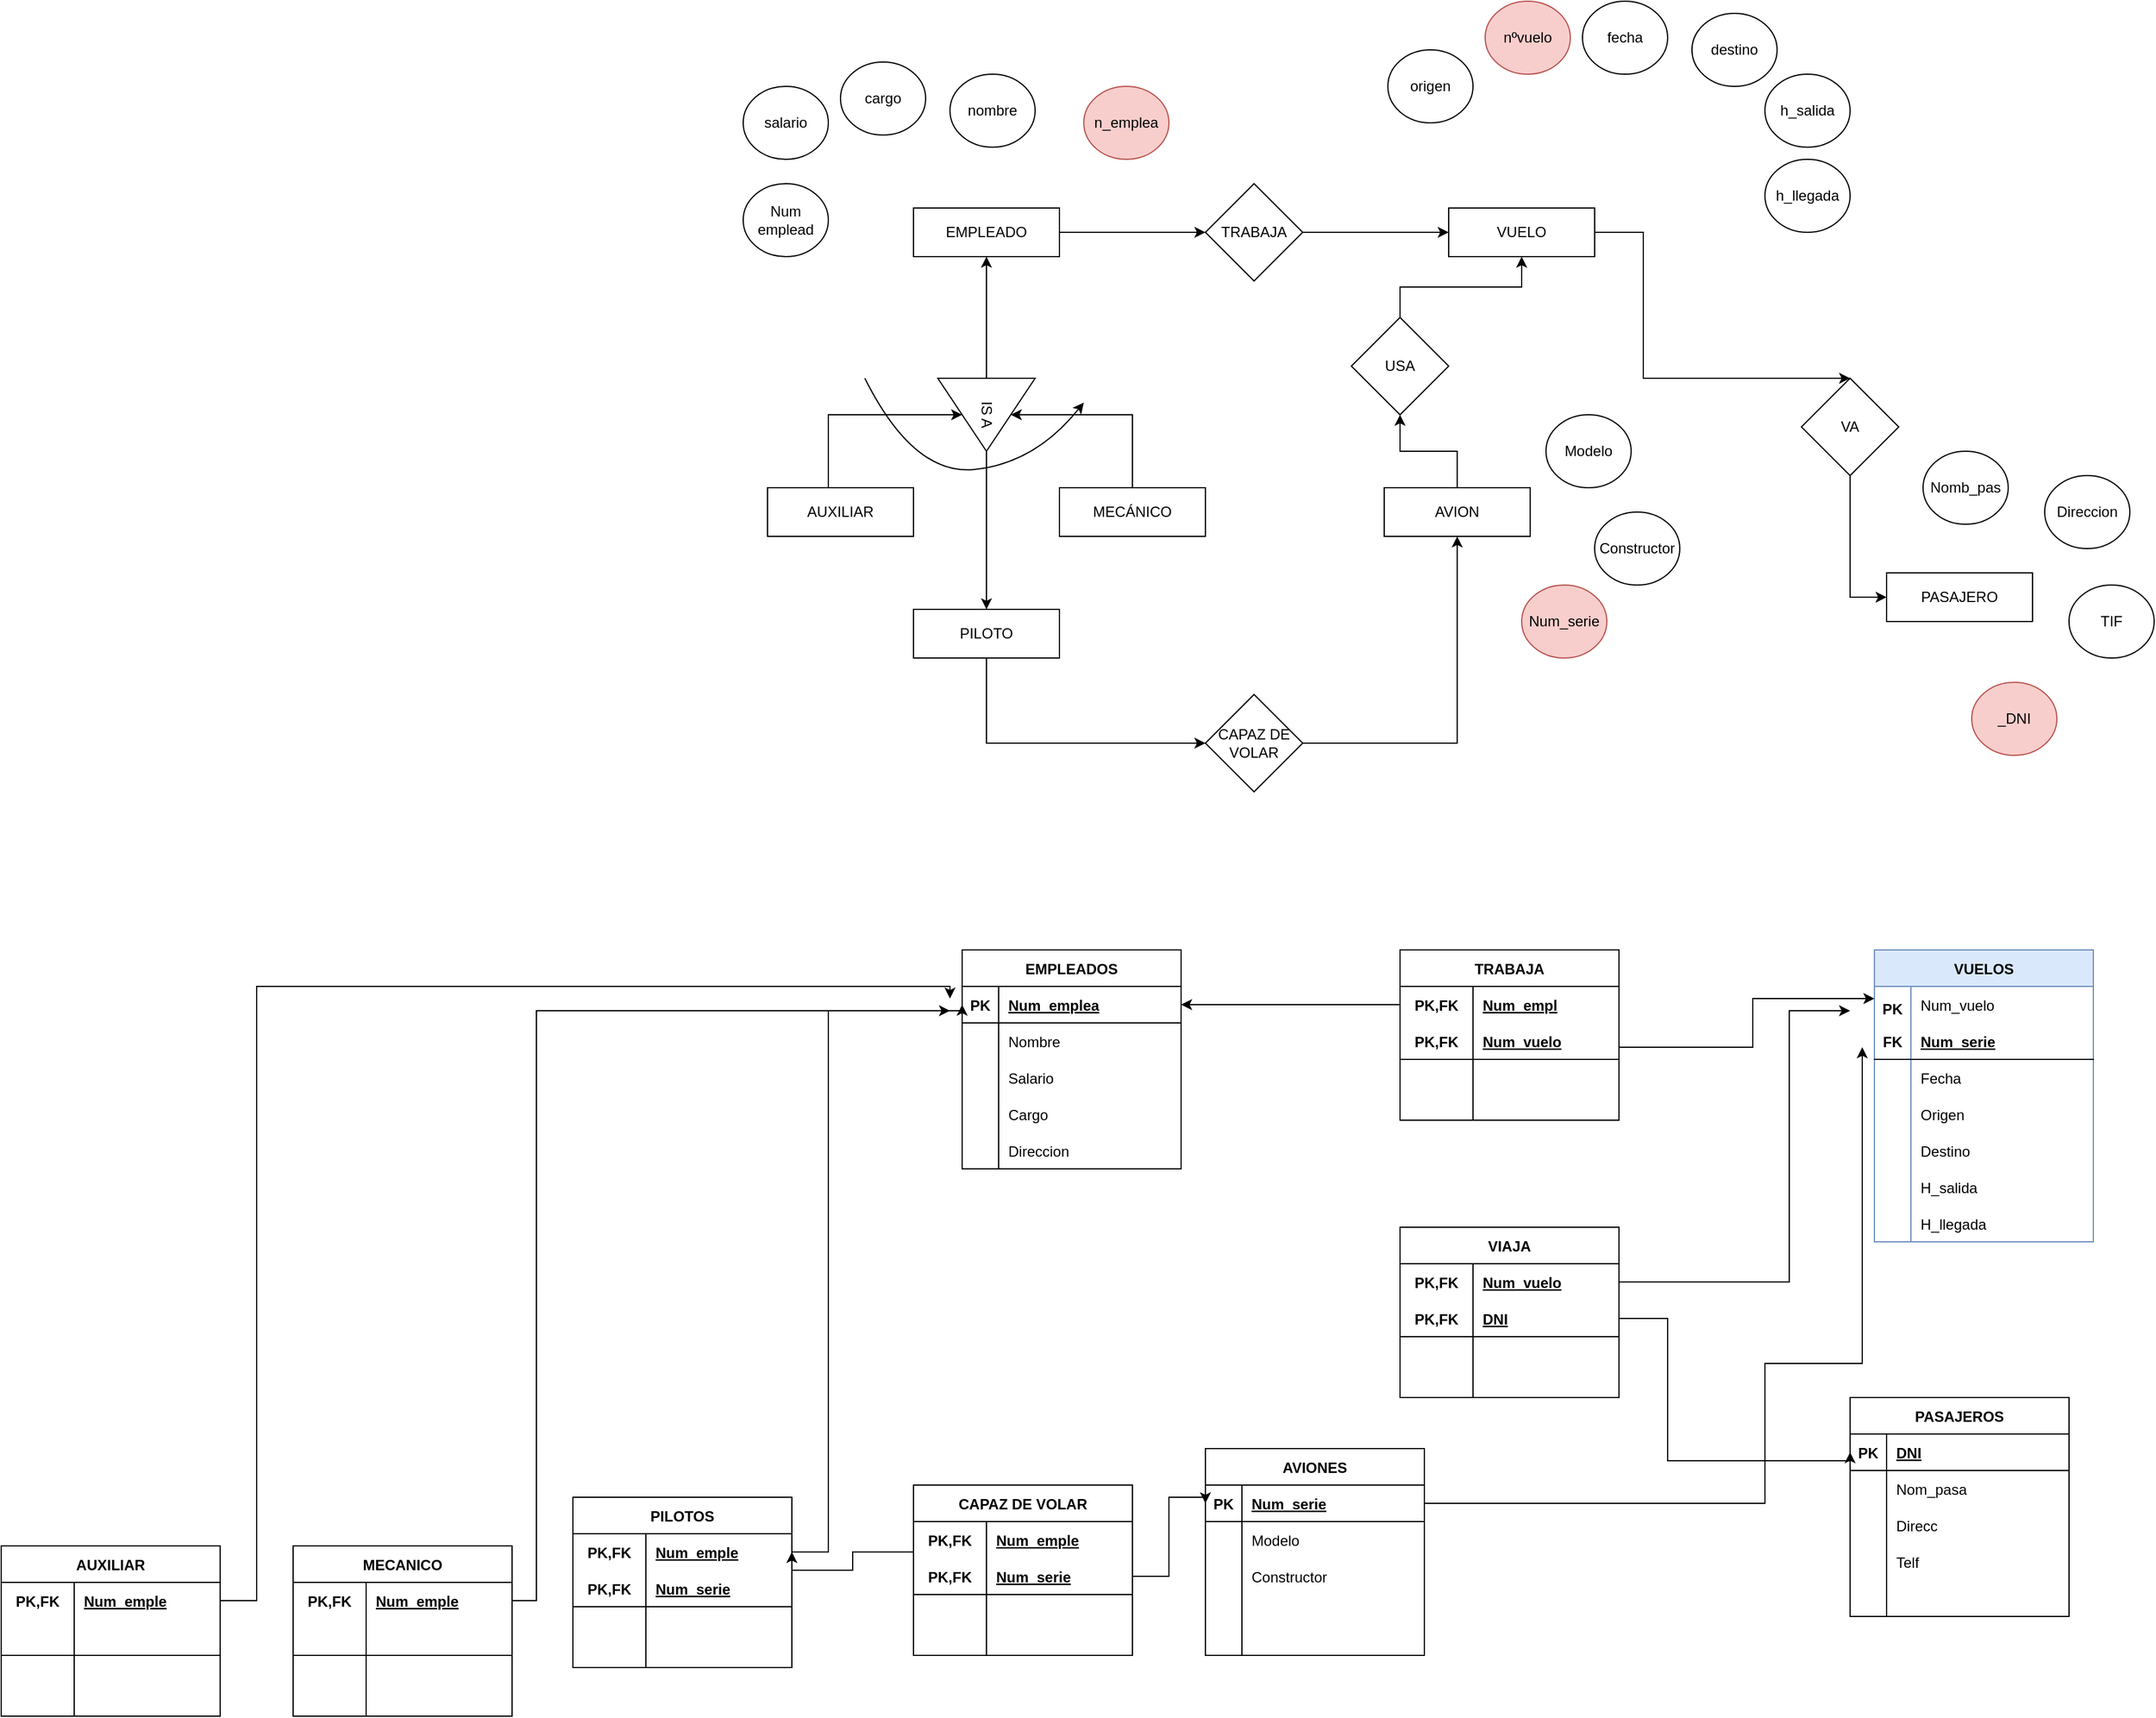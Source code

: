 <mxfile version="20.5.3" type="device"><diagram id="Qgq81JAbgBg23Sy7-PCA" name="Página-1"><mxGraphModel dx="3029" dy="786" grid="1" gridSize="10" guides="1" tooltips="1" connect="1" arrows="1" fold="1" page="1" pageScale="1" pageWidth="1654" pageHeight="2336" math="0" shadow="0"><root><mxCell id="0"/><mxCell id="1" parent="0"/><mxCell id="wl2TZD9WyvtJFb0G3B7s-56" style="edgeStyle=orthogonalEdgeStyle;rounded=0;orthogonalLoop=1;jettySize=auto;html=1;entryX=0;entryY=0.5;entryDx=0;entryDy=0;" edge="1" parent="1" source="wl2TZD9WyvtJFb0G3B7s-40" target="wl2TZD9WyvtJFb0G3B7s-45"><mxGeometry relative="1" as="geometry"/></mxCell><mxCell id="wl2TZD9WyvtJFb0G3B7s-40" value="EMPLEADO" style="rounded=0;whiteSpace=wrap;html=1;" vertex="1" parent="1"><mxGeometry x="320" y="190" width="120" height="40" as="geometry"/></mxCell><mxCell id="wl2TZD9WyvtJFb0G3B7s-41" value="n_emplea" style="ellipse;whiteSpace=wrap;html=1;fillColor=#f8cecc;strokeColor=#b85450;" vertex="1" parent="1"><mxGeometry x="460" y="90" width="70" height="60" as="geometry"/></mxCell><mxCell id="wl2TZD9WyvtJFb0G3B7s-42" value="nombre" style="ellipse;whiteSpace=wrap;html=1;" vertex="1" parent="1"><mxGeometry x="350" y="80" width="70" height="60" as="geometry"/></mxCell><mxCell id="wl2TZD9WyvtJFb0G3B7s-43" value="cargo" style="ellipse;whiteSpace=wrap;html=1;" vertex="1" parent="1"><mxGeometry x="260" y="70" width="70" height="60" as="geometry"/></mxCell><mxCell id="wl2TZD9WyvtJFb0G3B7s-44" value="salario" style="ellipse;whiteSpace=wrap;html=1;" vertex="1" parent="1"><mxGeometry x="180" y="90" width="70" height="60" as="geometry"/></mxCell><mxCell id="wl2TZD9WyvtJFb0G3B7s-57" style="edgeStyle=orthogonalEdgeStyle;rounded=0;orthogonalLoop=1;jettySize=auto;html=1;entryX=0;entryY=0.5;entryDx=0;entryDy=0;" edge="1" parent="1" source="wl2TZD9WyvtJFb0G3B7s-45" target="wl2TZD9WyvtJFb0G3B7s-46"><mxGeometry relative="1" as="geometry"/></mxCell><mxCell id="wl2TZD9WyvtJFb0G3B7s-45" value="TRABAJA" style="rhombus;whiteSpace=wrap;html=1;" vertex="1" parent="1"><mxGeometry x="560" y="170" width="80" height="80" as="geometry"/></mxCell><mxCell id="wl2TZD9WyvtJFb0G3B7s-75" style="edgeStyle=orthogonalEdgeStyle;rounded=0;orthogonalLoop=1;jettySize=auto;html=1;entryX=0.5;entryY=0;entryDx=0;entryDy=0;" edge="1" parent="1" source="wl2TZD9WyvtJFb0G3B7s-46" target="wl2TZD9WyvtJFb0G3B7s-74"><mxGeometry relative="1" as="geometry"><Array as="points"><mxPoint x="920" y="210"/></Array></mxGeometry></mxCell><mxCell id="wl2TZD9WyvtJFb0G3B7s-46" value="VUELO" style="rounded=0;whiteSpace=wrap;html=1;" vertex="1" parent="1"><mxGeometry x="760" y="190" width="120" height="40" as="geometry"/></mxCell><mxCell id="wl2TZD9WyvtJFb0G3B7s-47" value="nºvuelo" style="ellipse;whiteSpace=wrap;html=1;fillColor=#f8cecc;strokeColor=#b85450;" vertex="1" parent="1"><mxGeometry x="790" y="20" width="70" height="60" as="geometry"/></mxCell><mxCell id="wl2TZD9WyvtJFb0G3B7s-48" value="fecha" style="ellipse;whiteSpace=wrap;html=1;" vertex="1" parent="1"><mxGeometry x="870" y="20" width="70" height="60" as="geometry"/></mxCell><mxCell id="wl2TZD9WyvtJFb0G3B7s-49" value="origen" style="ellipse;whiteSpace=wrap;html=1;" vertex="1" parent="1"><mxGeometry x="710" y="60" width="70" height="60" as="geometry"/></mxCell><mxCell id="wl2TZD9WyvtJFb0G3B7s-50" value="destino" style="ellipse;whiteSpace=wrap;html=1;" vertex="1" parent="1"><mxGeometry x="960" y="30" width="70" height="60" as="geometry"/></mxCell><mxCell id="wl2TZD9WyvtJFb0G3B7s-51" value="Num emplead" style="ellipse;whiteSpace=wrap;html=1;" vertex="1" parent="1"><mxGeometry x="180" y="170" width="70" height="60" as="geometry"/></mxCell><mxCell id="wl2TZD9WyvtJFb0G3B7s-52" value="h_salida" style="ellipse;whiteSpace=wrap;html=1;" vertex="1" parent="1"><mxGeometry x="1020" y="80" width="70" height="60" as="geometry"/></mxCell><mxCell id="wl2TZD9WyvtJFb0G3B7s-53" value="h_llegada" style="ellipse;whiteSpace=wrap;html=1;" vertex="1" parent="1"><mxGeometry x="1020" y="150" width="70" height="60" as="geometry"/></mxCell><mxCell id="wl2TZD9WyvtJFb0G3B7s-55" style="edgeStyle=orthogonalEdgeStyle;rounded=0;orthogonalLoop=1;jettySize=auto;html=1;entryX=0.5;entryY=1;entryDx=0;entryDy=0;" edge="1" parent="1" source="wl2TZD9WyvtJFb0G3B7s-54" target="wl2TZD9WyvtJFb0G3B7s-40"><mxGeometry relative="1" as="geometry"/></mxCell><mxCell id="wl2TZD9WyvtJFb0G3B7s-63" style="edgeStyle=orthogonalEdgeStyle;rounded=0;orthogonalLoop=1;jettySize=auto;html=1;" edge="1" parent="1" source="wl2TZD9WyvtJFb0G3B7s-54" target="wl2TZD9WyvtJFb0G3B7s-60"><mxGeometry relative="1" as="geometry"/></mxCell><mxCell id="wl2TZD9WyvtJFb0G3B7s-54" value="IS A" style="triangle;whiteSpace=wrap;html=1;rotation=90;" vertex="1" parent="1"><mxGeometry x="350" y="320" width="60" height="80" as="geometry"/></mxCell><mxCell id="wl2TZD9WyvtJFb0G3B7s-64" style="edgeStyle=orthogonalEdgeStyle;rounded=0;orthogonalLoop=1;jettySize=auto;html=1;" edge="1" parent="1" source="wl2TZD9WyvtJFb0G3B7s-59" target="wl2TZD9WyvtJFb0G3B7s-54"><mxGeometry relative="1" as="geometry"><mxPoint x="290" y="320" as="targetPoint"/><Array as="points"><mxPoint x="250" y="360"/></Array></mxGeometry></mxCell><mxCell id="wl2TZD9WyvtJFb0G3B7s-59" value="AUXILIAR" style="rounded=0;whiteSpace=wrap;html=1;" vertex="1" parent="1"><mxGeometry x="200" y="420" width="120" height="40" as="geometry"/></mxCell><mxCell id="wl2TZD9WyvtJFb0G3B7s-68" style="edgeStyle=orthogonalEdgeStyle;rounded=0;orthogonalLoop=1;jettySize=auto;html=1;entryX=0;entryY=0.5;entryDx=0;entryDy=0;" edge="1" parent="1" source="wl2TZD9WyvtJFb0G3B7s-60" target="wl2TZD9WyvtJFb0G3B7s-66"><mxGeometry relative="1" as="geometry"><mxPoint x="550" y="630" as="targetPoint"/><Array as="points"><mxPoint x="380" y="630"/></Array></mxGeometry></mxCell><mxCell id="wl2TZD9WyvtJFb0G3B7s-60" value="PILOTO" style="rounded=0;whiteSpace=wrap;html=1;" vertex="1" parent="1"><mxGeometry x="320" y="520" width="120" height="40" as="geometry"/></mxCell><mxCell id="wl2TZD9WyvtJFb0G3B7s-65" style="edgeStyle=orthogonalEdgeStyle;rounded=0;orthogonalLoop=1;jettySize=auto;html=1;" edge="1" parent="1" source="wl2TZD9WyvtJFb0G3B7s-61" target="wl2TZD9WyvtJFb0G3B7s-54"><mxGeometry relative="1" as="geometry"><mxPoint x="470" y="300" as="targetPoint"/><Array as="points"><mxPoint x="500" y="360"/></Array></mxGeometry></mxCell><mxCell id="wl2TZD9WyvtJFb0G3B7s-61" value="MECÁNICO" style="rounded=0;whiteSpace=wrap;html=1;" vertex="1" parent="1"><mxGeometry x="440" y="420" width="120" height="40" as="geometry"/></mxCell><mxCell id="wl2TZD9WyvtJFb0G3B7s-69" style="edgeStyle=orthogonalEdgeStyle;rounded=0;orthogonalLoop=1;jettySize=auto;html=1;entryX=0.5;entryY=1;entryDx=0;entryDy=0;" edge="1" parent="1" source="wl2TZD9WyvtJFb0G3B7s-66" target="wl2TZD9WyvtJFb0G3B7s-67"><mxGeometry relative="1" as="geometry"/></mxCell><mxCell id="wl2TZD9WyvtJFb0G3B7s-66" value="CAPAZ DE VOLAR" style="rhombus;whiteSpace=wrap;html=1;" vertex="1" parent="1"><mxGeometry x="560" y="590" width="80" height="80" as="geometry"/></mxCell><mxCell id="wl2TZD9WyvtJFb0G3B7s-71" style="edgeStyle=orthogonalEdgeStyle;rounded=0;orthogonalLoop=1;jettySize=auto;html=1;entryX=0.5;entryY=1;entryDx=0;entryDy=0;" edge="1" parent="1" source="wl2TZD9WyvtJFb0G3B7s-67" target="wl2TZD9WyvtJFb0G3B7s-70"><mxGeometry relative="1" as="geometry"/></mxCell><mxCell id="wl2TZD9WyvtJFb0G3B7s-67" value="AVION" style="rounded=0;whiteSpace=wrap;html=1;" vertex="1" parent="1"><mxGeometry x="707" y="420" width="120" height="40" as="geometry"/></mxCell><mxCell id="wl2TZD9WyvtJFb0G3B7s-72" style="edgeStyle=orthogonalEdgeStyle;rounded=0;orthogonalLoop=1;jettySize=auto;html=1;entryX=0.5;entryY=1;entryDx=0;entryDy=0;" edge="1" parent="1" source="wl2TZD9WyvtJFb0G3B7s-70" target="wl2TZD9WyvtJFb0G3B7s-46"><mxGeometry relative="1" as="geometry"/></mxCell><mxCell id="wl2TZD9WyvtJFb0G3B7s-70" value="USA" style="rhombus;whiteSpace=wrap;html=1;" vertex="1" parent="1"><mxGeometry x="680" y="280" width="80" height="80" as="geometry"/></mxCell><mxCell id="wl2TZD9WyvtJFb0G3B7s-73" value="PASAJERO" style="rounded=0;whiteSpace=wrap;html=1;" vertex="1" parent="1"><mxGeometry x="1120" y="490" width="120" height="40" as="geometry"/></mxCell><mxCell id="wl2TZD9WyvtJFb0G3B7s-76" style="edgeStyle=orthogonalEdgeStyle;rounded=0;orthogonalLoop=1;jettySize=auto;html=1;entryX=0;entryY=0.5;entryDx=0;entryDy=0;" edge="1" parent="1" source="wl2TZD9WyvtJFb0G3B7s-74" target="wl2TZD9WyvtJFb0G3B7s-73"><mxGeometry relative="1" as="geometry"><mxPoint x="1100" y="520" as="targetPoint"/><Array as="points"><mxPoint x="1090" y="510"/></Array></mxGeometry></mxCell><mxCell id="wl2TZD9WyvtJFb0G3B7s-74" value="VA" style="rhombus;whiteSpace=wrap;html=1;" vertex="1" parent="1"><mxGeometry x="1050" y="330" width="80" height="80" as="geometry"/></mxCell><mxCell id="wl2TZD9WyvtJFb0G3B7s-77" value="Nomb_pas" style="ellipse;whiteSpace=wrap;html=1;" vertex="1" parent="1"><mxGeometry x="1150" y="390" width="70" height="60" as="geometry"/></mxCell><mxCell id="wl2TZD9WyvtJFb0G3B7s-78" value="Direccion" style="ellipse;whiteSpace=wrap;html=1;" vertex="1" parent="1"><mxGeometry x="1250" y="410" width="70" height="60" as="geometry"/></mxCell><mxCell id="wl2TZD9WyvtJFb0G3B7s-79" value="TIF" style="ellipse;whiteSpace=wrap;html=1;" vertex="1" parent="1"><mxGeometry x="1270" y="500" width="70" height="60" as="geometry"/></mxCell><mxCell id="wl2TZD9WyvtJFb0G3B7s-80" value="_DNI" style="ellipse;whiteSpace=wrap;html=1;fillColor=#f8cecc;strokeColor=#b85450;" vertex="1" parent="1"><mxGeometry x="1190" y="580" width="70" height="60" as="geometry"/></mxCell><mxCell id="wl2TZD9WyvtJFb0G3B7s-81" value="Modelo" style="ellipse;whiteSpace=wrap;html=1;" vertex="1" parent="1"><mxGeometry x="840" y="360" width="70" height="60" as="geometry"/></mxCell><mxCell id="wl2TZD9WyvtJFb0G3B7s-82" value="Constructor" style="ellipse;whiteSpace=wrap;html=1;" vertex="1" parent="1"><mxGeometry x="880" y="440" width="70" height="60" as="geometry"/></mxCell><mxCell id="wl2TZD9WyvtJFb0G3B7s-83" value="Num_serie" style="ellipse;whiteSpace=wrap;html=1;fillColor=#f8cecc;strokeColor=#b85450;" vertex="1" parent="1"><mxGeometry x="820" y="500" width="70" height="60" as="geometry"/></mxCell><mxCell id="wl2TZD9WyvtJFb0G3B7s-84" value="" style="curved=1;endArrow=classic;html=1;rounded=0;" edge="1" parent="1"><mxGeometry width="50" height="50" relative="1" as="geometry"><mxPoint x="280" y="330" as="sourcePoint"/><mxPoint x="460" y="350" as="targetPoint"/><Array as="points"><mxPoint x="320" y="410"/><mxPoint x="420" y="400"/><mxPoint x="460" y="350"/></Array></mxGeometry></mxCell><mxCell id="wl2TZD9WyvtJFb0G3B7s-98" value="EMPLEADOS" style="shape=table;startSize=30;container=1;collapsible=1;childLayout=tableLayout;fixedRows=1;rowLines=0;fontStyle=1;align=center;resizeLast=1;" vertex="1" parent="1"><mxGeometry x="360" y="800" width="180" height="180" as="geometry"/></mxCell><mxCell id="wl2TZD9WyvtJFb0G3B7s-99" value="" style="shape=tableRow;horizontal=0;startSize=0;swimlaneHead=0;swimlaneBody=0;fillColor=none;collapsible=0;dropTarget=0;points=[[0,0.5],[1,0.5]];portConstraint=eastwest;top=0;left=0;right=0;bottom=1;" vertex="1" parent="wl2TZD9WyvtJFb0G3B7s-98"><mxGeometry y="30" width="180" height="30" as="geometry"/></mxCell><mxCell id="wl2TZD9WyvtJFb0G3B7s-100" value="PK" style="shape=partialRectangle;connectable=0;fillColor=none;top=0;left=0;bottom=0;right=0;fontStyle=1;overflow=hidden;" vertex="1" parent="wl2TZD9WyvtJFb0G3B7s-99"><mxGeometry width="30" height="30" as="geometry"><mxRectangle width="30" height="30" as="alternateBounds"/></mxGeometry></mxCell><mxCell id="wl2TZD9WyvtJFb0G3B7s-101" value="Num_emplea" style="shape=partialRectangle;connectable=0;fillColor=none;top=0;left=0;bottom=0;right=0;align=left;spacingLeft=6;fontStyle=5;overflow=hidden;" vertex="1" parent="wl2TZD9WyvtJFb0G3B7s-99"><mxGeometry x="30" width="150" height="30" as="geometry"><mxRectangle width="150" height="30" as="alternateBounds"/></mxGeometry></mxCell><mxCell id="wl2TZD9WyvtJFb0G3B7s-102" value="" style="shape=tableRow;horizontal=0;startSize=0;swimlaneHead=0;swimlaneBody=0;fillColor=none;collapsible=0;dropTarget=0;points=[[0,0.5],[1,0.5]];portConstraint=eastwest;top=0;left=0;right=0;bottom=0;" vertex="1" parent="wl2TZD9WyvtJFb0G3B7s-98"><mxGeometry y="60" width="180" height="30" as="geometry"/></mxCell><mxCell id="wl2TZD9WyvtJFb0G3B7s-103" value="" style="shape=partialRectangle;connectable=0;fillColor=none;top=0;left=0;bottom=0;right=0;editable=1;overflow=hidden;" vertex="1" parent="wl2TZD9WyvtJFb0G3B7s-102"><mxGeometry width="30" height="30" as="geometry"><mxRectangle width="30" height="30" as="alternateBounds"/></mxGeometry></mxCell><mxCell id="wl2TZD9WyvtJFb0G3B7s-104" value="Nombre" style="shape=partialRectangle;connectable=0;fillColor=none;top=0;left=0;bottom=0;right=0;align=left;spacingLeft=6;overflow=hidden;" vertex="1" parent="wl2TZD9WyvtJFb0G3B7s-102"><mxGeometry x="30" width="150" height="30" as="geometry"><mxRectangle width="150" height="30" as="alternateBounds"/></mxGeometry></mxCell><mxCell id="wl2TZD9WyvtJFb0G3B7s-111" value="" style="shape=tableRow;horizontal=0;startSize=0;swimlaneHead=0;swimlaneBody=0;fillColor=none;collapsible=0;dropTarget=0;points=[[0,0.5],[1,0.5]];portConstraint=eastwest;top=0;left=0;right=0;bottom=0;" vertex="1" parent="wl2TZD9WyvtJFb0G3B7s-98"><mxGeometry y="90" width="180" height="30" as="geometry"/></mxCell><mxCell id="wl2TZD9WyvtJFb0G3B7s-112" value="" style="shape=partialRectangle;connectable=0;fillColor=none;top=0;left=0;bottom=0;right=0;editable=1;overflow=hidden;" vertex="1" parent="wl2TZD9WyvtJFb0G3B7s-111"><mxGeometry width="30" height="30" as="geometry"><mxRectangle width="30" height="30" as="alternateBounds"/></mxGeometry></mxCell><mxCell id="wl2TZD9WyvtJFb0G3B7s-113" value="Salario" style="shape=partialRectangle;connectable=0;fillColor=none;top=0;left=0;bottom=0;right=0;align=left;spacingLeft=6;overflow=hidden;" vertex="1" parent="wl2TZD9WyvtJFb0G3B7s-111"><mxGeometry x="30" width="150" height="30" as="geometry"><mxRectangle width="150" height="30" as="alternateBounds"/></mxGeometry></mxCell><mxCell id="wl2TZD9WyvtJFb0G3B7s-105" value="" style="shape=tableRow;horizontal=0;startSize=0;swimlaneHead=0;swimlaneBody=0;fillColor=none;collapsible=0;dropTarget=0;points=[[0,0.5],[1,0.5]];portConstraint=eastwest;top=0;left=0;right=0;bottom=0;" vertex="1" parent="wl2TZD9WyvtJFb0G3B7s-98"><mxGeometry y="120" width="180" height="30" as="geometry"/></mxCell><mxCell id="wl2TZD9WyvtJFb0G3B7s-106" value="" style="shape=partialRectangle;connectable=0;fillColor=none;top=0;left=0;bottom=0;right=0;editable=1;overflow=hidden;" vertex="1" parent="wl2TZD9WyvtJFb0G3B7s-105"><mxGeometry width="30" height="30" as="geometry"><mxRectangle width="30" height="30" as="alternateBounds"/></mxGeometry></mxCell><mxCell id="wl2TZD9WyvtJFb0G3B7s-107" value="Cargo" style="shape=partialRectangle;connectable=0;fillColor=none;top=0;left=0;bottom=0;right=0;align=left;spacingLeft=6;overflow=hidden;" vertex="1" parent="wl2TZD9WyvtJFb0G3B7s-105"><mxGeometry x="30" width="150" height="30" as="geometry"><mxRectangle width="150" height="30" as="alternateBounds"/></mxGeometry></mxCell><mxCell id="wl2TZD9WyvtJFb0G3B7s-108" value="" style="shape=tableRow;horizontal=0;startSize=0;swimlaneHead=0;swimlaneBody=0;fillColor=none;collapsible=0;dropTarget=0;points=[[0,0.5],[1,0.5]];portConstraint=eastwest;top=0;left=0;right=0;bottom=0;" vertex="1" parent="wl2TZD9WyvtJFb0G3B7s-98"><mxGeometry y="150" width="180" height="30" as="geometry"/></mxCell><mxCell id="wl2TZD9WyvtJFb0G3B7s-109" value="" style="shape=partialRectangle;connectable=0;fillColor=none;top=0;left=0;bottom=0;right=0;editable=1;overflow=hidden;" vertex="1" parent="wl2TZD9WyvtJFb0G3B7s-108"><mxGeometry width="30" height="30" as="geometry"><mxRectangle width="30" height="30" as="alternateBounds"/></mxGeometry></mxCell><mxCell id="wl2TZD9WyvtJFb0G3B7s-110" value="Direccion" style="shape=partialRectangle;connectable=0;fillColor=none;top=0;left=0;bottom=0;right=0;align=left;spacingLeft=6;overflow=hidden;" vertex="1" parent="wl2TZD9WyvtJFb0G3B7s-108"><mxGeometry x="30" width="150" height="30" as="geometry"><mxRectangle width="150" height="30" as="alternateBounds"/></mxGeometry></mxCell><mxCell id="wl2TZD9WyvtJFb0G3B7s-115" value="VUELOS" style="shape=table;startSize=30;container=1;collapsible=1;childLayout=tableLayout;fixedRows=1;rowLines=0;fontStyle=1;align=center;resizeLast=1;fillColor=#dae8fc;strokeColor=#6c8ebf;" vertex="1" parent="1"><mxGeometry x="1110" y="800" width="180" height="240" as="geometry"/></mxCell><mxCell id="wl2TZD9WyvtJFb0G3B7s-177" value="" style="shape=tableRow;horizontal=0;startSize=0;swimlaneHead=0;swimlaneBody=0;fillColor=none;collapsible=0;dropTarget=0;points=[[0,0.5],[1,0.5]];portConstraint=eastwest;top=0;left=0;right=0;bottom=0;" vertex="1" parent="wl2TZD9WyvtJFb0G3B7s-115"><mxGeometry y="30" width="180" height="30" as="geometry"/></mxCell><mxCell id="wl2TZD9WyvtJFb0G3B7s-178" value="" style="shape=partialRectangle;connectable=0;fillColor=none;top=0;left=0;bottom=0;right=0;editable=1;overflow=hidden;" vertex="1" parent="wl2TZD9WyvtJFb0G3B7s-177"><mxGeometry width="30" height="30" as="geometry"><mxRectangle width="30" height="30" as="alternateBounds"/></mxGeometry></mxCell><mxCell id="wl2TZD9WyvtJFb0G3B7s-179" value="Num_vuelo" style="shape=partialRectangle;connectable=0;fillColor=none;top=0;left=0;bottom=0;right=0;align=left;spacingLeft=6;overflow=hidden;" vertex="1" parent="wl2TZD9WyvtJFb0G3B7s-177"><mxGeometry x="30" width="150" height="30" as="geometry"><mxRectangle width="150" height="30" as="alternateBounds"/></mxGeometry></mxCell><mxCell id="wl2TZD9WyvtJFb0G3B7s-116" value="" style="shape=tableRow;horizontal=0;startSize=0;swimlaneHead=0;swimlaneBody=0;fillColor=none;collapsible=0;dropTarget=0;points=[[0,0.5],[1,0.5]];portConstraint=eastwest;top=0;left=0;right=0;bottom=1;" vertex="1" parent="wl2TZD9WyvtJFb0G3B7s-115"><mxGeometry y="60" width="180" height="30" as="geometry"/></mxCell><mxCell id="wl2TZD9WyvtJFb0G3B7s-117" value="FK" style="shape=partialRectangle;connectable=0;fillColor=none;top=0;left=0;bottom=0;right=0;fontStyle=1;overflow=hidden;" vertex="1" parent="wl2TZD9WyvtJFb0G3B7s-116"><mxGeometry width="30" height="30" as="geometry"><mxRectangle width="30" height="30" as="alternateBounds"/></mxGeometry></mxCell><mxCell id="wl2TZD9WyvtJFb0G3B7s-118" value="Num_serie" style="shape=partialRectangle;connectable=0;fillColor=none;top=0;left=0;bottom=0;right=0;align=left;spacingLeft=6;fontStyle=5;overflow=hidden;" vertex="1" parent="wl2TZD9WyvtJFb0G3B7s-116"><mxGeometry x="30" width="150" height="30" as="geometry"><mxRectangle width="150" height="30" as="alternateBounds"/></mxGeometry></mxCell><mxCell id="wl2TZD9WyvtJFb0G3B7s-119" value="" style="shape=tableRow;horizontal=0;startSize=0;swimlaneHead=0;swimlaneBody=0;fillColor=none;collapsible=0;dropTarget=0;points=[[0,0.5],[1,0.5]];portConstraint=eastwest;top=0;left=0;right=0;bottom=0;" vertex="1" parent="wl2TZD9WyvtJFb0G3B7s-115"><mxGeometry y="90" width="180" height="30" as="geometry"/></mxCell><mxCell id="wl2TZD9WyvtJFb0G3B7s-120" value="" style="shape=partialRectangle;connectable=0;fillColor=none;top=0;left=0;bottom=0;right=0;editable=1;overflow=hidden;" vertex="1" parent="wl2TZD9WyvtJFb0G3B7s-119"><mxGeometry width="30" height="30" as="geometry"><mxRectangle width="30" height="30" as="alternateBounds"/></mxGeometry></mxCell><mxCell id="wl2TZD9WyvtJFb0G3B7s-121" value="Fecha" style="shape=partialRectangle;connectable=0;fillColor=none;top=0;left=0;bottom=0;right=0;align=left;spacingLeft=6;overflow=hidden;" vertex="1" parent="wl2TZD9WyvtJFb0G3B7s-119"><mxGeometry x="30" width="150" height="30" as="geometry"><mxRectangle width="150" height="30" as="alternateBounds"/></mxGeometry></mxCell><mxCell id="wl2TZD9WyvtJFb0G3B7s-122" value="" style="shape=tableRow;horizontal=0;startSize=0;swimlaneHead=0;swimlaneBody=0;fillColor=none;collapsible=0;dropTarget=0;points=[[0,0.5],[1,0.5]];portConstraint=eastwest;top=0;left=0;right=0;bottom=0;" vertex="1" parent="wl2TZD9WyvtJFb0G3B7s-115"><mxGeometry y="120" width="180" height="30" as="geometry"/></mxCell><mxCell id="wl2TZD9WyvtJFb0G3B7s-123" value="" style="shape=partialRectangle;connectable=0;fillColor=none;top=0;left=0;bottom=0;right=0;editable=1;overflow=hidden;" vertex="1" parent="wl2TZD9WyvtJFb0G3B7s-122"><mxGeometry width="30" height="30" as="geometry"><mxRectangle width="30" height="30" as="alternateBounds"/></mxGeometry></mxCell><mxCell id="wl2TZD9WyvtJFb0G3B7s-124" value="Origen" style="shape=partialRectangle;connectable=0;fillColor=none;top=0;left=0;bottom=0;right=0;align=left;spacingLeft=6;overflow=hidden;" vertex="1" parent="wl2TZD9WyvtJFb0G3B7s-122"><mxGeometry x="30" width="150" height="30" as="geometry"><mxRectangle width="150" height="30" as="alternateBounds"/></mxGeometry></mxCell><mxCell id="wl2TZD9WyvtJFb0G3B7s-125" value="" style="shape=tableRow;horizontal=0;startSize=0;swimlaneHead=0;swimlaneBody=0;fillColor=none;collapsible=0;dropTarget=0;points=[[0,0.5],[1,0.5]];portConstraint=eastwest;top=0;left=0;right=0;bottom=0;" vertex="1" parent="wl2TZD9WyvtJFb0G3B7s-115"><mxGeometry y="150" width="180" height="30" as="geometry"/></mxCell><mxCell id="wl2TZD9WyvtJFb0G3B7s-126" value="" style="shape=partialRectangle;connectable=0;fillColor=none;top=0;left=0;bottom=0;right=0;editable=1;overflow=hidden;" vertex="1" parent="wl2TZD9WyvtJFb0G3B7s-125"><mxGeometry width="30" height="30" as="geometry"><mxRectangle width="30" height="30" as="alternateBounds"/></mxGeometry></mxCell><mxCell id="wl2TZD9WyvtJFb0G3B7s-127" value="Destino" style="shape=partialRectangle;connectable=0;fillColor=none;top=0;left=0;bottom=0;right=0;align=left;spacingLeft=6;overflow=hidden;" vertex="1" parent="wl2TZD9WyvtJFb0G3B7s-125"><mxGeometry x="30" width="150" height="30" as="geometry"><mxRectangle width="150" height="30" as="alternateBounds"/></mxGeometry></mxCell><mxCell id="wl2TZD9WyvtJFb0G3B7s-131" value="" style="shape=tableRow;horizontal=0;startSize=0;swimlaneHead=0;swimlaneBody=0;fillColor=none;collapsible=0;dropTarget=0;points=[[0,0.5],[1,0.5]];portConstraint=eastwest;top=0;left=0;right=0;bottom=0;" vertex="1" parent="wl2TZD9WyvtJFb0G3B7s-115"><mxGeometry y="180" width="180" height="30" as="geometry"/></mxCell><mxCell id="wl2TZD9WyvtJFb0G3B7s-132" value="" style="shape=partialRectangle;connectable=0;fillColor=none;top=0;left=0;bottom=0;right=0;editable=1;overflow=hidden;" vertex="1" parent="wl2TZD9WyvtJFb0G3B7s-131"><mxGeometry width="30" height="30" as="geometry"><mxRectangle width="30" height="30" as="alternateBounds"/></mxGeometry></mxCell><mxCell id="wl2TZD9WyvtJFb0G3B7s-133" value="H_salida" style="shape=partialRectangle;connectable=0;fillColor=none;top=0;left=0;bottom=0;right=0;align=left;spacingLeft=6;overflow=hidden;" vertex="1" parent="wl2TZD9WyvtJFb0G3B7s-131"><mxGeometry x="30" width="150" height="30" as="geometry"><mxRectangle width="150" height="30" as="alternateBounds"/></mxGeometry></mxCell><mxCell id="wl2TZD9WyvtJFb0G3B7s-128" value="" style="shape=tableRow;horizontal=0;startSize=0;swimlaneHead=0;swimlaneBody=0;fillColor=none;collapsible=0;dropTarget=0;points=[[0,0.5],[1,0.5]];portConstraint=eastwest;top=0;left=0;right=0;bottom=0;" vertex="1" parent="wl2TZD9WyvtJFb0G3B7s-115"><mxGeometry y="210" width="180" height="30" as="geometry"/></mxCell><mxCell id="wl2TZD9WyvtJFb0G3B7s-129" value="" style="shape=partialRectangle;connectable=0;fillColor=none;top=0;left=0;bottom=0;right=0;editable=1;overflow=hidden;" vertex="1" parent="wl2TZD9WyvtJFb0G3B7s-128"><mxGeometry width="30" height="30" as="geometry"><mxRectangle width="30" height="30" as="alternateBounds"/></mxGeometry></mxCell><mxCell id="wl2TZD9WyvtJFb0G3B7s-130" value="H_llegada" style="shape=partialRectangle;connectable=0;fillColor=none;top=0;left=0;bottom=0;right=0;align=left;spacingLeft=6;overflow=hidden;" vertex="1" parent="wl2TZD9WyvtJFb0G3B7s-128"><mxGeometry x="30" width="150" height="30" as="geometry"><mxRectangle width="150" height="30" as="alternateBounds"/></mxGeometry></mxCell><mxCell id="wl2TZD9WyvtJFb0G3B7s-147" value="TRABAJA" style="shape=table;startSize=30;container=1;collapsible=1;childLayout=tableLayout;fixedRows=1;rowLines=0;fontStyle=1;align=center;resizeLast=1;" vertex="1" parent="1"><mxGeometry x="720" y="800" width="180" height="140" as="geometry"/></mxCell><mxCell id="wl2TZD9WyvtJFb0G3B7s-148" value="" style="shape=tableRow;horizontal=0;startSize=0;swimlaneHead=0;swimlaneBody=0;fillColor=none;collapsible=0;dropTarget=0;points=[[0,0.5],[1,0.5]];portConstraint=eastwest;top=0;left=0;right=0;bottom=0;" vertex="1" parent="wl2TZD9WyvtJFb0G3B7s-147"><mxGeometry y="30" width="180" height="30" as="geometry"/></mxCell><mxCell id="wl2TZD9WyvtJFb0G3B7s-149" value="PK,FK" style="shape=partialRectangle;connectable=0;fillColor=none;top=0;left=0;bottom=0;right=0;fontStyle=1;overflow=hidden;" vertex="1" parent="wl2TZD9WyvtJFb0G3B7s-148"><mxGeometry width="60" height="30" as="geometry"><mxRectangle width="60" height="30" as="alternateBounds"/></mxGeometry></mxCell><mxCell id="wl2TZD9WyvtJFb0G3B7s-150" value="Num_empl" style="shape=partialRectangle;connectable=0;fillColor=none;top=0;left=0;bottom=0;right=0;align=left;spacingLeft=6;fontStyle=5;overflow=hidden;" vertex="1" parent="wl2TZD9WyvtJFb0G3B7s-148"><mxGeometry x="60" width="120" height="30" as="geometry"><mxRectangle width="120" height="30" as="alternateBounds"/></mxGeometry></mxCell><mxCell id="wl2TZD9WyvtJFb0G3B7s-151" value="" style="shape=tableRow;horizontal=0;startSize=0;swimlaneHead=0;swimlaneBody=0;fillColor=none;collapsible=0;dropTarget=0;points=[[0,0.5],[1,0.5]];portConstraint=eastwest;top=0;left=0;right=0;bottom=1;" vertex="1" parent="wl2TZD9WyvtJFb0G3B7s-147"><mxGeometry y="60" width="180" height="30" as="geometry"/></mxCell><mxCell id="wl2TZD9WyvtJFb0G3B7s-152" value="PK,FK" style="shape=partialRectangle;connectable=0;fillColor=none;top=0;left=0;bottom=0;right=0;fontStyle=1;overflow=hidden;" vertex="1" parent="wl2TZD9WyvtJFb0G3B7s-151"><mxGeometry width="60" height="30" as="geometry"><mxRectangle width="60" height="30" as="alternateBounds"/></mxGeometry></mxCell><mxCell id="wl2TZD9WyvtJFb0G3B7s-153" value="Num_vuelo" style="shape=partialRectangle;connectable=0;fillColor=none;top=0;left=0;bottom=0;right=0;align=left;spacingLeft=6;fontStyle=5;overflow=hidden;" vertex="1" parent="wl2TZD9WyvtJFb0G3B7s-151"><mxGeometry x="60" width="120" height="30" as="geometry"><mxRectangle width="120" height="30" as="alternateBounds"/></mxGeometry></mxCell><mxCell id="wl2TZD9WyvtJFb0G3B7s-154" value="" style="shape=tableRow;horizontal=0;startSize=0;swimlaneHead=0;swimlaneBody=0;fillColor=none;collapsible=0;dropTarget=0;points=[[0,0.5],[1,0.5]];portConstraint=eastwest;top=0;left=0;right=0;bottom=0;" vertex="1" parent="wl2TZD9WyvtJFb0G3B7s-147"><mxGeometry y="90" width="180" height="30" as="geometry"/></mxCell><mxCell id="wl2TZD9WyvtJFb0G3B7s-155" value="" style="shape=partialRectangle;connectable=0;fillColor=none;top=0;left=0;bottom=0;right=0;editable=1;overflow=hidden;" vertex="1" parent="wl2TZD9WyvtJFb0G3B7s-154"><mxGeometry width="60" height="30" as="geometry"><mxRectangle width="60" height="30" as="alternateBounds"/></mxGeometry></mxCell><mxCell id="wl2TZD9WyvtJFb0G3B7s-156" value="" style="shape=partialRectangle;connectable=0;fillColor=none;top=0;left=0;bottom=0;right=0;align=left;spacingLeft=6;overflow=hidden;" vertex="1" parent="wl2TZD9WyvtJFb0G3B7s-154"><mxGeometry x="60" width="120" height="30" as="geometry"><mxRectangle width="120" height="30" as="alternateBounds"/></mxGeometry></mxCell><mxCell id="wl2TZD9WyvtJFb0G3B7s-157" value="" style="shape=tableRow;horizontal=0;startSize=0;swimlaneHead=0;swimlaneBody=0;fillColor=none;collapsible=0;dropTarget=0;points=[[0,0.5],[1,0.5]];portConstraint=eastwest;top=0;left=0;right=0;bottom=0;" vertex="1" parent="wl2TZD9WyvtJFb0G3B7s-147"><mxGeometry y="120" width="180" height="20" as="geometry"/></mxCell><mxCell id="wl2TZD9WyvtJFb0G3B7s-158" value="" style="shape=partialRectangle;connectable=0;fillColor=none;top=0;left=0;bottom=0;right=0;editable=1;overflow=hidden;" vertex="1" parent="wl2TZD9WyvtJFb0G3B7s-157"><mxGeometry width="60" height="20" as="geometry"><mxRectangle width="60" height="20" as="alternateBounds"/></mxGeometry></mxCell><mxCell id="wl2TZD9WyvtJFb0G3B7s-159" value="" style="shape=partialRectangle;connectable=0;fillColor=none;top=0;left=0;bottom=0;right=0;align=left;spacingLeft=6;overflow=hidden;" vertex="1" parent="wl2TZD9WyvtJFb0G3B7s-157"><mxGeometry x="60" width="120" height="20" as="geometry"><mxRectangle width="120" height="20" as="alternateBounds"/></mxGeometry></mxCell><mxCell id="wl2TZD9WyvtJFb0G3B7s-181" value="PK" style="shape=partialRectangle;connectable=0;fillColor=none;top=0;left=0;bottom=0;right=0;fontStyle=1;overflow=hidden;" vertex="1" parent="1"><mxGeometry x="1110" y="833" width="30" height="30" as="geometry"><mxRectangle width="30" height="30" as="alternateBounds"/></mxGeometry></mxCell><mxCell id="wl2TZD9WyvtJFb0G3B7s-182" value="VIAJA" style="shape=table;startSize=30;container=1;collapsible=1;childLayout=tableLayout;fixedRows=1;rowLines=0;fontStyle=1;align=center;resizeLast=1;" vertex="1" parent="1"><mxGeometry x="720" y="1028" width="180" height="140" as="geometry"/></mxCell><mxCell id="wl2TZD9WyvtJFb0G3B7s-183" value="" style="shape=tableRow;horizontal=0;startSize=0;swimlaneHead=0;swimlaneBody=0;fillColor=none;collapsible=0;dropTarget=0;points=[[0,0.5],[1,0.5]];portConstraint=eastwest;top=0;left=0;right=0;bottom=0;" vertex="1" parent="wl2TZD9WyvtJFb0G3B7s-182"><mxGeometry y="30" width="180" height="30" as="geometry"/></mxCell><mxCell id="wl2TZD9WyvtJFb0G3B7s-184" value="PK,FK" style="shape=partialRectangle;connectable=0;fillColor=none;top=0;left=0;bottom=0;right=0;fontStyle=1;overflow=hidden;" vertex="1" parent="wl2TZD9WyvtJFb0G3B7s-183"><mxGeometry width="60" height="30" as="geometry"><mxRectangle width="60" height="30" as="alternateBounds"/></mxGeometry></mxCell><mxCell id="wl2TZD9WyvtJFb0G3B7s-185" value="Num_vuelo" style="shape=partialRectangle;connectable=0;fillColor=none;top=0;left=0;bottom=0;right=0;align=left;spacingLeft=6;fontStyle=5;overflow=hidden;" vertex="1" parent="wl2TZD9WyvtJFb0G3B7s-183"><mxGeometry x="60" width="120" height="30" as="geometry"><mxRectangle width="120" height="30" as="alternateBounds"/></mxGeometry></mxCell><mxCell id="wl2TZD9WyvtJFb0G3B7s-186" value="" style="shape=tableRow;horizontal=0;startSize=0;swimlaneHead=0;swimlaneBody=0;fillColor=none;collapsible=0;dropTarget=0;points=[[0,0.5],[1,0.5]];portConstraint=eastwest;top=0;left=0;right=0;bottom=1;" vertex="1" parent="wl2TZD9WyvtJFb0G3B7s-182"><mxGeometry y="60" width="180" height="30" as="geometry"/></mxCell><mxCell id="wl2TZD9WyvtJFb0G3B7s-187" value="PK,FK" style="shape=partialRectangle;connectable=0;fillColor=none;top=0;left=0;bottom=0;right=0;fontStyle=1;overflow=hidden;" vertex="1" parent="wl2TZD9WyvtJFb0G3B7s-186"><mxGeometry width="60" height="30" as="geometry"><mxRectangle width="60" height="30" as="alternateBounds"/></mxGeometry></mxCell><mxCell id="wl2TZD9WyvtJFb0G3B7s-188" value="DNI" style="shape=partialRectangle;connectable=0;fillColor=none;top=0;left=0;bottom=0;right=0;align=left;spacingLeft=6;fontStyle=5;overflow=hidden;" vertex="1" parent="wl2TZD9WyvtJFb0G3B7s-186"><mxGeometry x="60" width="120" height="30" as="geometry"><mxRectangle width="120" height="30" as="alternateBounds"/></mxGeometry></mxCell><mxCell id="wl2TZD9WyvtJFb0G3B7s-189" value="" style="shape=tableRow;horizontal=0;startSize=0;swimlaneHead=0;swimlaneBody=0;fillColor=none;collapsible=0;dropTarget=0;points=[[0,0.5],[1,0.5]];portConstraint=eastwest;top=0;left=0;right=0;bottom=0;" vertex="1" parent="wl2TZD9WyvtJFb0G3B7s-182"><mxGeometry y="90" width="180" height="30" as="geometry"/></mxCell><mxCell id="wl2TZD9WyvtJFb0G3B7s-190" value="" style="shape=partialRectangle;connectable=0;fillColor=none;top=0;left=0;bottom=0;right=0;editable=1;overflow=hidden;" vertex="1" parent="wl2TZD9WyvtJFb0G3B7s-189"><mxGeometry width="60" height="30" as="geometry"><mxRectangle width="60" height="30" as="alternateBounds"/></mxGeometry></mxCell><mxCell id="wl2TZD9WyvtJFb0G3B7s-191" value="" style="shape=partialRectangle;connectable=0;fillColor=none;top=0;left=0;bottom=0;right=0;align=left;spacingLeft=6;overflow=hidden;" vertex="1" parent="wl2TZD9WyvtJFb0G3B7s-189"><mxGeometry x="60" width="120" height="30" as="geometry"><mxRectangle width="120" height="30" as="alternateBounds"/></mxGeometry></mxCell><mxCell id="wl2TZD9WyvtJFb0G3B7s-192" value="" style="shape=tableRow;horizontal=0;startSize=0;swimlaneHead=0;swimlaneBody=0;fillColor=none;collapsible=0;dropTarget=0;points=[[0,0.5],[1,0.5]];portConstraint=eastwest;top=0;left=0;right=0;bottom=0;" vertex="1" parent="wl2TZD9WyvtJFb0G3B7s-182"><mxGeometry y="120" width="180" height="20" as="geometry"/></mxCell><mxCell id="wl2TZD9WyvtJFb0G3B7s-193" value="" style="shape=partialRectangle;connectable=0;fillColor=none;top=0;left=0;bottom=0;right=0;editable=1;overflow=hidden;" vertex="1" parent="wl2TZD9WyvtJFb0G3B7s-192"><mxGeometry width="60" height="20" as="geometry"><mxRectangle width="60" height="20" as="alternateBounds"/></mxGeometry></mxCell><mxCell id="wl2TZD9WyvtJFb0G3B7s-194" value="" style="shape=partialRectangle;connectable=0;fillColor=none;top=0;left=0;bottom=0;right=0;align=left;spacingLeft=6;overflow=hidden;" vertex="1" parent="wl2TZD9WyvtJFb0G3B7s-192"><mxGeometry x="60" width="120" height="20" as="geometry"><mxRectangle width="120" height="20" as="alternateBounds"/></mxGeometry></mxCell><mxCell id="wl2TZD9WyvtJFb0G3B7s-195" value="PASAJEROS" style="shape=table;startSize=30;container=1;collapsible=1;childLayout=tableLayout;fixedRows=1;rowLines=0;fontStyle=1;align=center;resizeLast=1;" vertex="1" parent="1"><mxGeometry x="1090" y="1168" width="180" height="180" as="geometry"/></mxCell><mxCell id="wl2TZD9WyvtJFb0G3B7s-196" value="" style="shape=tableRow;horizontal=0;startSize=0;swimlaneHead=0;swimlaneBody=0;fillColor=none;collapsible=0;dropTarget=0;points=[[0,0.5],[1,0.5]];portConstraint=eastwest;top=0;left=0;right=0;bottom=1;" vertex="1" parent="wl2TZD9WyvtJFb0G3B7s-195"><mxGeometry y="30" width="180" height="30" as="geometry"/></mxCell><mxCell id="wl2TZD9WyvtJFb0G3B7s-197" value="PK" style="shape=partialRectangle;connectable=0;fillColor=none;top=0;left=0;bottom=0;right=0;fontStyle=1;overflow=hidden;" vertex="1" parent="wl2TZD9WyvtJFb0G3B7s-196"><mxGeometry width="30" height="30" as="geometry"><mxRectangle width="30" height="30" as="alternateBounds"/></mxGeometry></mxCell><mxCell id="wl2TZD9WyvtJFb0G3B7s-198" value="DNI" style="shape=partialRectangle;connectable=0;fillColor=none;top=0;left=0;bottom=0;right=0;align=left;spacingLeft=6;fontStyle=5;overflow=hidden;" vertex="1" parent="wl2TZD9WyvtJFb0G3B7s-196"><mxGeometry x="30" width="150" height="30" as="geometry"><mxRectangle width="150" height="30" as="alternateBounds"/></mxGeometry></mxCell><mxCell id="wl2TZD9WyvtJFb0G3B7s-199" value="" style="shape=tableRow;horizontal=0;startSize=0;swimlaneHead=0;swimlaneBody=0;fillColor=none;collapsible=0;dropTarget=0;points=[[0,0.5],[1,0.5]];portConstraint=eastwest;top=0;left=0;right=0;bottom=0;" vertex="1" parent="wl2TZD9WyvtJFb0G3B7s-195"><mxGeometry y="60" width="180" height="30" as="geometry"/></mxCell><mxCell id="wl2TZD9WyvtJFb0G3B7s-200" value="" style="shape=partialRectangle;connectable=0;fillColor=none;top=0;left=0;bottom=0;right=0;editable=1;overflow=hidden;" vertex="1" parent="wl2TZD9WyvtJFb0G3B7s-199"><mxGeometry width="30" height="30" as="geometry"><mxRectangle width="30" height="30" as="alternateBounds"/></mxGeometry></mxCell><mxCell id="wl2TZD9WyvtJFb0G3B7s-201" value="Nom_pasa" style="shape=partialRectangle;connectable=0;fillColor=none;top=0;left=0;bottom=0;right=0;align=left;spacingLeft=6;overflow=hidden;" vertex="1" parent="wl2TZD9WyvtJFb0G3B7s-199"><mxGeometry x="30" width="150" height="30" as="geometry"><mxRectangle width="150" height="30" as="alternateBounds"/></mxGeometry></mxCell><mxCell id="wl2TZD9WyvtJFb0G3B7s-202" value="" style="shape=tableRow;horizontal=0;startSize=0;swimlaneHead=0;swimlaneBody=0;fillColor=none;collapsible=0;dropTarget=0;points=[[0,0.5],[1,0.5]];portConstraint=eastwest;top=0;left=0;right=0;bottom=0;" vertex="1" parent="wl2TZD9WyvtJFb0G3B7s-195"><mxGeometry y="90" width="180" height="30" as="geometry"/></mxCell><mxCell id="wl2TZD9WyvtJFb0G3B7s-203" value="" style="shape=partialRectangle;connectable=0;fillColor=none;top=0;left=0;bottom=0;right=0;editable=1;overflow=hidden;" vertex="1" parent="wl2TZD9WyvtJFb0G3B7s-202"><mxGeometry width="30" height="30" as="geometry"><mxRectangle width="30" height="30" as="alternateBounds"/></mxGeometry></mxCell><mxCell id="wl2TZD9WyvtJFb0G3B7s-204" value="Direcc" style="shape=partialRectangle;connectable=0;fillColor=none;top=0;left=0;bottom=0;right=0;align=left;spacingLeft=6;overflow=hidden;" vertex="1" parent="wl2TZD9WyvtJFb0G3B7s-202"><mxGeometry x="30" width="150" height="30" as="geometry"><mxRectangle width="150" height="30" as="alternateBounds"/></mxGeometry></mxCell><mxCell id="wl2TZD9WyvtJFb0G3B7s-205" value="" style="shape=tableRow;horizontal=0;startSize=0;swimlaneHead=0;swimlaneBody=0;fillColor=none;collapsible=0;dropTarget=0;points=[[0,0.5],[1,0.5]];portConstraint=eastwest;top=0;left=0;right=0;bottom=0;" vertex="1" parent="wl2TZD9WyvtJFb0G3B7s-195"><mxGeometry y="120" width="180" height="30" as="geometry"/></mxCell><mxCell id="wl2TZD9WyvtJFb0G3B7s-206" value="" style="shape=partialRectangle;connectable=0;fillColor=none;top=0;left=0;bottom=0;right=0;editable=1;overflow=hidden;" vertex="1" parent="wl2TZD9WyvtJFb0G3B7s-205"><mxGeometry width="30" height="30" as="geometry"><mxRectangle width="30" height="30" as="alternateBounds"/></mxGeometry></mxCell><mxCell id="wl2TZD9WyvtJFb0G3B7s-207" value="Telf" style="shape=partialRectangle;connectable=0;fillColor=none;top=0;left=0;bottom=0;right=0;align=left;spacingLeft=6;overflow=hidden;" vertex="1" parent="wl2TZD9WyvtJFb0G3B7s-205"><mxGeometry x="30" width="150" height="30" as="geometry"><mxRectangle width="150" height="30" as="alternateBounds"/></mxGeometry></mxCell><mxCell id="wl2TZD9WyvtJFb0G3B7s-208" value="" style="shape=tableRow;horizontal=0;startSize=0;swimlaneHead=0;swimlaneBody=0;fillColor=none;collapsible=0;dropTarget=0;points=[[0,0.5],[1,0.5]];portConstraint=eastwest;top=0;left=0;right=0;bottom=0;" vertex="1" parent="wl2TZD9WyvtJFb0G3B7s-195"><mxGeometry y="150" width="180" height="30" as="geometry"/></mxCell><mxCell id="wl2TZD9WyvtJFb0G3B7s-209" value="" style="shape=partialRectangle;connectable=0;fillColor=none;top=0;left=0;bottom=0;right=0;editable=1;overflow=hidden;" vertex="1" parent="wl2TZD9WyvtJFb0G3B7s-208"><mxGeometry width="30" height="30" as="geometry"><mxRectangle width="30" height="30" as="alternateBounds"/></mxGeometry></mxCell><mxCell id="wl2TZD9WyvtJFb0G3B7s-210" value="" style="shape=partialRectangle;connectable=0;fillColor=none;top=0;left=0;bottom=0;right=0;align=left;spacingLeft=6;overflow=hidden;" vertex="1" parent="wl2TZD9WyvtJFb0G3B7s-208"><mxGeometry x="30" width="150" height="30" as="geometry"><mxRectangle width="150" height="30" as="alternateBounds"/></mxGeometry></mxCell><mxCell id="wl2TZD9WyvtJFb0G3B7s-211" value="AVIONES" style="shape=table;startSize=30;container=1;collapsible=1;childLayout=tableLayout;fixedRows=1;rowLines=0;fontStyle=1;align=center;resizeLast=1;" vertex="1" parent="1"><mxGeometry x="560" y="1210" width="180" height="170" as="geometry"/></mxCell><mxCell id="wl2TZD9WyvtJFb0G3B7s-212" value="" style="shape=tableRow;horizontal=0;startSize=0;swimlaneHead=0;swimlaneBody=0;fillColor=none;collapsible=0;dropTarget=0;points=[[0,0.5],[1,0.5]];portConstraint=eastwest;top=0;left=0;right=0;bottom=1;" vertex="1" parent="wl2TZD9WyvtJFb0G3B7s-211"><mxGeometry y="30" width="180" height="30" as="geometry"/></mxCell><mxCell id="wl2TZD9WyvtJFb0G3B7s-213" value="PK" style="shape=partialRectangle;connectable=0;fillColor=none;top=0;left=0;bottom=0;right=0;fontStyle=1;overflow=hidden;" vertex="1" parent="wl2TZD9WyvtJFb0G3B7s-212"><mxGeometry width="30" height="30" as="geometry"><mxRectangle width="30" height="30" as="alternateBounds"/></mxGeometry></mxCell><mxCell id="wl2TZD9WyvtJFb0G3B7s-214" value="Num_serie" style="shape=partialRectangle;connectable=0;fillColor=none;top=0;left=0;bottom=0;right=0;align=left;spacingLeft=6;fontStyle=5;overflow=hidden;" vertex="1" parent="wl2TZD9WyvtJFb0G3B7s-212"><mxGeometry x="30" width="150" height="30" as="geometry"><mxRectangle width="150" height="30" as="alternateBounds"/></mxGeometry></mxCell><mxCell id="wl2TZD9WyvtJFb0G3B7s-215" value="" style="shape=tableRow;horizontal=0;startSize=0;swimlaneHead=0;swimlaneBody=0;fillColor=none;collapsible=0;dropTarget=0;points=[[0,0.5],[1,0.5]];portConstraint=eastwest;top=0;left=0;right=0;bottom=0;" vertex="1" parent="wl2TZD9WyvtJFb0G3B7s-211"><mxGeometry y="60" width="180" height="30" as="geometry"/></mxCell><mxCell id="wl2TZD9WyvtJFb0G3B7s-216" value="" style="shape=partialRectangle;connectable=0;fillColor=none;top=0;left=0;bottom=0;right=0;editable=1;overflow=hidden;" vertex="1" parent="wl2TZD9WyvtJFb0G3B7s-215"><mxGeometry width="30" height="30" as="geometry"><mxRectangle width="30" height="30" as="alternateBounds"/></mxGeometry></mxCell><mxCell id="wl2TZD9WyvtJFb0G3B7s-217" value="Modelo" style="shape=partialRectangle;connectable=0;fillColor=none;top=0;left=0;bottom=0;right=0;align=left;spacingLeft=6;overflow=hidden;" vertex="1" parent="wl2TZD9WyvtJFb0G3B7s-215"><mxGeometry x="30" width="150" height="30" as="geometry"><mxRectangle width="150" height="30" as="alternateBounds"/></mxGeometry></mxCell><mxCell id="wl2TZD9WyvtJFb0G3B7s-218" value="" style="shape=tableRow;horizontal=0;startSize=0;swimlaneHead=0;swimlaneBody=0;fillColor=none;collapsible=0;dropTarget=0;points=[[0,0.5],[1,0.5]];portConstraint=eastwest;top=0;left=0;right=0;bottom=0;" vertex="1" parent="wl2TZD9WyvtJFb0G3B7s-211"><mxGeometry y="90" width="180" height="30" as="geometry"/></mxCell><mxCell id="wl2TZD9WyvtJFb0G3B7s-219" value="" style="shape=partialRectangle;connectable=0;fillColor=none;top=0;left=0;bottom=0;right=0;editable=1;overflow=hidden;" vertex="1" parent="wl2TZD9WyvtJFb0G3B7s-218"><mxGeometry width="30" height="30" as="geometry"><mxRectangle width="30" height="30" as="alternateBounds"/></mxGeometry></mxCell><mxCell id="wl2TZD9WyvtJFb0G3B7s-220" value="Constructor" style="shape=partialRectangle;connectable=0;fillColor=none;top=0;left=0;bottom=0;right=0;align=left;spacingLeft=6;overflow=hidden;" vertex="1" parent="wl2TZD9WyvtJFb0G3B7s-218"><mxGeometry x="30" width="150" height="30" as="geometry"><mxRectangle width="150" height="30" as="alternateBounds"/></mxGeometry></mxCell><mxCell id="wl2TZD9WyvtJFb0G3B7s-221" value="" style="shape=tableRow;horizontal=0;startSize=0;swimlaneHead=0;swimlaneBody=0;fillColor=none;collapsible=0;dropTarget=0;points=[[0,0.5],[1,0.5]];portConstraint=eastwest;top=0;left=0;right=0;bottom=0;" vertex="1" parent="wl2TZD9WyvtJFb0G3B7s-211"><mxGeometry y="120" width="180" height="30" as="geometry"/></mxCell><mxCell id="wl2TZD9WyvtJFb0G3B7s-222" value="" style="shape=partialRectangle;connectable=0;fillColor=none;top=0;left=0;bottom=0;right=0;editable=1;overflow=hidden;" vertex="1" parent="wl2TZD9WyvtJFb0G3B7s-221"><mxGeometry width="30" height="30" as="geometry"><mxRectangle width="30" height="30" as="alternateBounds"/></mxGeometry></mxCell><mxCell id="wl2TZD9WyvtJFb0G3B7s-223" value="" style="shape=partialRectangle;connectable=0;fillColor=none;top=0;left=0;bottom=0;right=0;align=left;spacingLeft=6;overflow=hidden;" vertex="1" parent="wl2TZD9WyvtJFb0G3B7s-221"><mxGeometry x="30" width="150" height="30" as="geometry"><mxRectangle width="150" height="30" as="alternateBounds"/></mxGeometry></mxCell><mxCell id="wl2TZD9WyvtJFb0G3B7s-224" value="" style="shape=tableRow;horizontal=0;startSize=0;swimlaneHead=0;swimlaneBody=0;fillColor=none;collapsible=0;dropTarget=0;points=[[0,0.5],[1,0.5]];portConstraint=eastwest;top=0;left=0;right=0;bottom=0;" vertex="1" parent="wl2TZD9WyvtJFb0G3B7s-211"><mxGeometry y="150" width="180" height="20" as="geometry"/></mxCell><mxCell id="wl2TZD9WyvtJFb0G3B7s-225" value="" style="shape=partialRectangle;connectable=0;fillColor=none;top=0;left=0;bottom=0;right=0;editable=1;overflow=hidden;" vertex="1" parent="wl2TZD9WyvtJFb0G3B7s-224"><mxGeometry width="30" height="20" as="geometry"><mxRectangle width="30" height="20" as="alternateBounds"/></mxGeometry></mxCell><mxCell id="wl2TZD9WyvtJFb0G3B7s-226" value="" style="shape=partialRectangle;connectable=0;fillColor=none;top=0;left=0;bottom=0;right=0;align=left;spacingLeft=6;overflow=hidden;" vertex="1" parent="wl2TZD9WyvtJFb0G3B7s-224"><mxGeometry x="30" width="150" height="20" as="geometry"><mxRectangle width="150" height="20" as="alternateBounds"/></mxGeometry></mxCell><mxCell id="wl2TZD9WyvtJFb0G3B7s-227" value="CAPAZ DE VOLAR" style="shape=table;startSize=30;container=1;collapsible=1;childLayout=tableLayout;fixedRows=1;rowLines=0;fontStyle=1;align=center;resizeLast=1;" vertex="1" parent="1"><mxGeometry x="320" y="1240" width="180" height="140" as="geometry"/></mxCell><mxCell id="wl2TZD9WyvtJFb0G3B7s-228" value="" style="shape=tableRow;horizontal=0;startSize=0;swimlaneHead=0;swimlaneBody=0;fillColor=none;collapsible=0;dropTarget=0;points=[[0,0.5],[1,0.5]];portConstraint=eastwest;top=0;left=0;right=0;bottom=0;" vertex="1" parent="wl2TZD9WyvtJFb0G3B7s-227"><mxGeometry y="30" width="180" height="30" as="geometry"/></mxCell><mxCell id="wl2TZD9WyvtJFb0G3B7s-229" value="PK,FK" style="shape=partialRectangle;connectable=0;fillColor=none;top=0;left=0;bottom=0;right=0;fontStyle=1;overflow=hidden;" vertex="1" parent="wl2TZD9WyvtJFb0G3B7s-228"><mxGeometry width="60" height="30" as="geometry"><mxRectangle width="60" height="30" as="alternateBounds"/></mxGeometry></mxCell><mxCell id="wl2TZD9WyvtJFb0G3B7s-230" value="Num_emple" style="shape=partialRectangle;connectable=0;fillColor=none;top=0;left=0;bottom=0;right=0;align=left;spacingLeft=6;fontStyle=5;overflow=hidden;" vertex="1" parent="wl2TZD9WyvtJFb0G3B7s-228"><mxGeometry x="60" width="120" height="30" as="geometry"><mxRectangle width="120" height="30" as="alternateBounds"/></mxGeometry></mxCell><mxCell id="wl2TZD9WyvtJFb0G3B7s-231" value="" style="shape=tableRow;horizontal=0;startSize=0;swimlaneHead=0;swimlaneBody=0;fillColor=none;collapsible=0;dropTarget=0;points=[[0,0.5],[1,0.5]];portConstraint=eastwest;top=0;left=0;right=0;bottom=1;" vertex="1" parent="wl2TZD9WyvtJFb0G3B7s-227"><mxGeometry y="60" width="180" height="30" as="geometry"/></mxCell><mxCell id="wl2TZD9WyvtJFb0G3B7s-232" value="PK,FK" style="shape=partialRectangle;connectable=0;fillColor=none;top=0;left=0;bottom=0;right=0;fontStyle=1;overflow=hidden;" vertex="1" parent="wl2TZD9WyvtJFb0G3B7s-231"><mxGeometry width="60" height="30" as="geometry"><mxRectangle width="60" height="30" as="alternateBounds"/></mxGeometry></mxCell><mxCell id="wl2TZD9WyvtJFb0G3B7s-233" value="Num_serie" style="shape=partialRectangle;connectable=0;fillColor=none;top=0;left=0;bottom=0;right=0;align=left;spacingLeft=6;fontStyle=5;overflow=hidden;" vertex="1" parent="wl2TZD9WyvtJFb0G3B7s-231"><mxGeometry x="60" width="120" height="30" as="geometry"><mxRectangle width="120" height="30" as="alternateBounds"/></mxGeometry></mxCell><mxCell id="wl2TZD9WyvtJFb0G3B7s-234" value="" style="shape=tableRow;horizontal=0;startSize=0;swimlaneHead=0;swimlaneBody=0;fillColor=none;collapsible=0;dropTarget=0;points=[[0,0.5],[1,0.5]];portConstraint=eastwest;top=0;left=0;right=0;bottom=0;" vertex="1" parent="wl2TZD9WyvtJFb0G3B7s-227"><mxGeometry y="90" width="180" height="30" as="geometry"/></mxCell><mxCell id="wl2TZD9WyvtJFb0G3B7s-235" value="" style="shape=partialRectangle;connectable=0;fillColor=none;top=0;left=0;bottom=0;right=0;editable=1;overflow=hidden;" vertex="1" parent="wl2TZD9WyvtJFb0G3B7s-234"><mxGeometry width="60" height="30" as="geometry"><mxRectangle width="60" height="30" as="alternateBounds"/></mxGeometry></mxCell><mxCell id="wl2TZD9WyvtJFb0G3B7s-236" value="" style="shape=partialRectangle;connectable=0;fillColor=none;top=0;left=0;bottom=0;right=0;align=left;spacingLeft=6;overflow=hidden;" vertex="1" parent="wl2TZD9WyvtJFb0G3B7s-234"><mxGeometry x="60" width="120" height="30" as="geometry"><mxRectangle width="120" height="30" as="alternateBounds"/></mxGeometry></mxCell><mxCell id="wl2TZD9WyvtJFb0G3B7s-237" value="" style="shape=tableRow;horizontal=0;startSize=0;swimlaneHead=0;swimlaneBody=0;fillColor=none;collapsible=0;dropTarget=0;points=[[0,0.5],[1,0.5]];portConstraint=eastwest;top=0;left=0;right=0;bottom=0;" vertex="1" parent="wl2TZD9WyvtJFb0G3B7s-227"><mxGeometry y="120" width="180" height="20" as="geometry"/></mxCell><mxCell id="wl2TZD9WyvtJFb0G3B7s-238" value="" style="shape=partialRectangle;connectable=0;fillColor=none;top=0;left=0;bottom=0;right=0;editable=1;overflow=hidden;" vertex="1" parent="wl2TZD9WyvtJFb0G3B7s-237"><mxGeometry width="60" height="20" as="geometry"><mxRectangle width="60" height="20" as="alternateBounds"/></mxGeometry></mxCell><mxCell id="wl2TZD9WyvtJFb0G3B7s-239" value="" style="shape=partialRectangle;connectable=0;fillColor=none;top=0;left=0;bottom=0;right=0;align=left;spacingLeft=6;overflow=hidden;" vertex="1" parent="wl2TZD9WyvtJFb0G3B7s-237"><mxGeometry x="60" width="120" height="20" as="geometry"><mxRectangle width="120" height="20" as="alternateBounds"/></mxGeometry></mxCell><mxCell id="wl2TZD9WyvtJFb0G3B7s-240" value="PILOTOS" style="shape=table;startSize=30;container=1;collapsible=1;childLayout=tableLayout;fixedRows=1;rowLines=0;fontStyle=1;align=center;resizeLast=1;" vertex="1" parent="1"><mxGeometry x="40" y="1250" width="180" height="140" as="geometry"/></mxCell><mxCell id="wl2TZD9WyvtJFb0G3B7s-241" value="" style="shape=tableRow;horizontal=0;startSize=0;swimlaneHead=0;swimlaneBody=0;fillColor=none;collapsible=0;dropTarget=0;points=[[0,0.5],[1,0.5]];portConstraint=eastwest;top=0;left=0;right=0;bottom=0;" vertex="1" parent="wl2TZD9WyvtJFb0G3B7s-240"><mxGeometry y="30" width="180" height="30" as="geometry"/></mxCell><mxCell id="wl2TZD9WyvtJFb0G3B7s-242" value="PK,FK" style="shape=partialRectangle;connectable=0;fillColor=none;top=0;left=0;bottom=0;right=0;fontStyle=1;overflow=hidden;" vertex="1" parent="wl2TZD9WyvtJFb0G3B7s-241"><mxGeometry width="60" height="30" as="geometry"><mxRectangle width="60" height="30" as="alternateBounds"/></mxGeometry></mxCell><mxCell id="wl2TZD9WyvtJFb0G3B7s-243" value="Num_emple" style="shape=partialRectangle;connectable=0;fillColor=none;top=0;left=0;bottom=0;right=0;align=left;spacingLeft=6;fontStyle=5;overflow=hidden;" vertex="1" parent="wl2TZD9WyvtJFb0G3B7s-241"><mxGeometry x="60" width="120" height="30" as="geometry"><mxRectangle width="120" height="30" as="alternateBounds"/></mxGeometry></mxCell><mxCell id="wl2TZD9WyvtJFb0G3B7s-244" value="" style="shape=tableRow;horizontal=0;startSize=0;swimlaneHead=0;swimlaneBody=0;fillColor=none;collapsible=0;dropTarget=0;points=[[0,0.5],[1,0.5]];portConstraint=eastwest;top=0;left=0;right=0;bottom=1;" vertex="1" parent="wl2TZD9WyvtJFb0G3B7s-240"><mxGeometry y="60" width="180" height="30" as="geometry"/></mxCell><mxCell id="wl2TZD9WyvtJFb0G3B7s-245" value="PK,FK" style="shape=partialRectangle;connectable=0;fillColor=none;top=0;left=0;bottom=0;right=0;fontStyle=1;overflow=hidden;" vertex="1" parent="wl2TZD9WyvtJFb0G3B7s-244"><mxGeometry width="60" height="30" as="geometry"><mxRectangle width="60" height="30" as="alternateBounds"/></mxGeometry></mxCell><mxCell id="wl2TZD9WyvtJFb0G3B7s-246" value="Num_serie" style="shape=partialRectangle;connectable=0;fillColor=none;top=0;left=0;bottom=0;right=0;align=left;spacingLeft=6;fontStyle=5;overflow=hidden;" vertex="1" parent="wl2TZD9WyvtJFb0G3B7s-244"><mxGeometry x="60" width="120" height="30" as="geometry"><mxRectangle width="120" height="30" as="alternateBounds"/></mxGeometry></mxCell><mxCell id="wl2TZD9WyvtJFb0G3B7s-247" value="" style="shape=tableRow;horizontal=0;startSize=0;swimlaneHead=0;swimlaneBody=0;fillColor=none;collapsible=0;dropTarget=0;points=[[0,0.5],[1,0.5]];portConstraint=eastwest;top=0;left=0;right=0;bottom=0;" vertex="1" parent="wl2TZD9WyvtJFb0G3B7s-240"><mxGeometry y="90" width="180" height="30" as="geometry"/></mxCell><mxCell id="wl2TZD9WyvtJFb0G3B7s-248" value="" style="shape=partialRectangle;connectable=0;fillColor=none;top=0;left=0;bottom=0;right=0;editable=1;overflow=hidden;" vertex="1" parent="wl2TZD9WyvtJFb0G3B7s-247"><mxGeometry width="60" height="30" as="geometry"><mxRectangle width="60" height="30" as="alternateBounds"/></mxGeometry></mxCell><mxCell id="wl2TZD9WyvtJFb0G3B7s-249" value="" style="shape=partialRectangle;connectable=0;fillColor=none;top=0;left=0;bottom=0;right=0;align=left;spacingLeft=6;overflow=hidden;" vertex="1" parent="wl2TZD9WyvtJFb0G3B7s-247"><mxGeometry x="60" width="120" height="30" as="geometry"><mxRectangle width="120" height="30" as="alternateBounds"/></mxGeometry></mxCell><mxCell id="wl2TZD9WyvtJFb0G3B7s-250" value="" style="shape=tableRow;horizontal=0;startSize=0;swimlaneHead=0;swimlaneBody=0;fillColor=none;collapsible=0;dropTarget=0;points=[[0,0.5],[1,0.5]];portConstraint=eastwest;top=0;left=0;right=0;bottom=0;" vertex="1" parent="wl2TZD9WyvtJFb0G3B7s-240"><mxGeometry y="120" width="180" height="20" as="geometry"/></mxCell><mxCell id="wl2TZD9WyvtJFb0G3B7s-251" value="" style="shape=partialRectangle;connectable=0;fillColor=none;top=0;left=0;bottom=0;right=0;editable=1;overflow=hidden;" vertex="1" parent="wl2TZD9WyvtJFb0G3B7s-250"><mxGeometry width="60" height="20" as="geometry"><mxRectangle width="60" height="20" as="alternateBounds"/></mxGeometry></mxCell><mxCell id="wl2TZD9WyvtJFb0G3B7s-252" value="" style="shape=partialRectangle;connectable=0;fillColor=none;top=0;left=0;bottom=0;right=0;align=left;spacingLeft=6;overflow=hidden;" vertex="1" parent="wl2TZD9WyvtJFb0G3B7s-250"><mxGeometry x="60" width="120" height="20" as="geometry"><mxRectangle width="120" height="20" as="alternateBounds"/></mxGeometry></mxCell><mxCell id="wl2TZD9WyvtJFb0G3B7s-253" style="edgeStyle=orthogonalEdgeStyle;rounded=0;orthogonalLoop=1;jettySize=auto;html=1;entryX=1;entryY=0.5;entryDx=0;entryDy=0;" edge="1" parent="1" source="wl2TZD9WyvtJFb0G3B7s-148" target="wl2TZD9WyvtJFb0G3B7s-99"><mxGeometry relative="1" as="geometry"/></mxCell><mxCell id="wl2TZD9WyvtJFb0G3B7s-254" style="edgeStyle=orthogonalEdgeStyle;rounded=0;orthogonalLoop=1;jettySize=auto;html=1;exitX=1;exitY=0.133;exitDx=0;exitDy=0;exitPerimeter=0;" edge="1" parent="1" source="wl2TZD9WyvtJFb0G3B7s-151"><mxGeometry relative="1" as="geometry"><mxPoint x="1110" y="840" as="targetPoint"/><Array as="points"><mxPoint x="900" y="880"/><mxPoint x="1010" y="880"/><mxPoint x="1010" y="840"/></Array></mxGeometry></mxCell><mxCell id="wl2TZD9WyvtJFb0G3B7s-257" style="edgeStyle=orthogonalEdgeStyle;rounded=0;orthogonalLoop=1;jettySize=auto;html=1;" edge="1" parent="1" source="wl2TZD9WyvtJFb0G3B7s-183"><mxGeometry relative="1" as="geometry"><mxPoint x="1090" y="850" as="targetPoint"/><Array as="points"><mxPoint x="1040" y="1073"/><mxPoint x="1040" y="850"/></Array></mxGeometry></mxCell><mxCell id="wl2TZD9WyvtJFb0G3B7s-258" style="edgeStyle=orthogonalEdgeStyle;rounded=0;orthogonalLoop=1;jettySize=auto;html=1;" edge="1" parent="1" source="wl2TZD9WyvtJFb0G3B7s-212"><mxGeometry relative="1" as="geometry"><mxPoint x="1100" y="880" as="targetPoint"/><Array as="points"><mxPoint x="1020" y="1255"/><mxPoint x="1020" y="1140"/><mxPoint x="1100" y="1140"/></Array></mxGeometry></mxCell><mxCell id="wl2TZD9WyvtJFb0G3B7s-259" style="edgeStyle=orthogonalEdgeStyle;rounded=0;orthogonalLoop=1;jettySize=auto;html=1;entryX=0;entryY=0.5;entryDx=0;entryDy=0;" edge="1" parent="1" source="wl2TZD9WyvtJFb0G3B7s-186" target="wl2TZD9WyvtJFb0G3B7s-196"><mxGeometry relative="1" as="geometry"><mxPoint x="960" y="1220" as="targetPoint"/><Array as="points"><mxPoint x="940" y="1103"/><mxPoint x="940" y="1220"/><mxPoint x="1090" y="1220"/></Array></mxGeometry></mxCell><mxCell id="wl2TZD9WyvtJFb0G3B7s-260" style="edgeStyle=orthogonalEdgeStyle;rounded=0;orthogonalLoop=1;jettySize=auto;html=1;entryX=0;entryY=0.5;entryDx=0;entryDy=0;" edge="1" parent="1" source="wl2TZD9WyvtJFb0G3B7s-231" target="wl2TZD9WyvtJFb0G3B7s-212"><mxGeometry relative="1" as="geometry"><mxPoint x="540" y="1250" as="targetPoint"/><Array as="points"><mxPoint x="530" y="1315"/><mxPoint x="530" y="1250"/><mxPoint x="560" y="1250"/></Array></mxGeometry></mxCell><mxCell id="wl2TZD9WyvtJFb0G3B7s-261" style="edgeStyle=orthogonalEdgeStyle;rounded=0;orthogonalLoop=1;jettySize=auto;html=1;entryX=1;entryY=0.5;entryDx=0;entryDy=0;" edge="1" parent="1" source="wl2TZD9WyvtJFb0G3B7s-228" target="wl2TZD9WyvtJFb0G3B7s-241"><mxGeometry relative="1" as="geometry"><Array as="points"><mxPoint x="270" y="1295"/><mxPoint x="270" y="1310"/><mxPoint x="220" y="1310"/></Array></mxGeometry></mxCell><mxCell id="wl2TZD9WyvtJFb0G3B7s-262" value="MECANICO" style="shape=table;startSize=30;container=1;collapsible=1;childLayout=tableLayout;fixedRows=1;rowLines=0;fontStyle=1;align=center;resizeLast=1;" vertex="1" parent="1"><mxGeometry x="-190" y="1290" width="180" height="140" as="geometry"/></mxCell><mxCell id="wl2TZD9WyvtJFb0G3B7s-263" value="" style="shape=tableRow;horizontal=0;startSize=0;swimlaneHead=0;swimlaneBody=0;fillColor=none;collapsible=0;dropTarget=0;points=[[0,0.5],[1,0.5]];portConstraint=eastwest;top=0;left=0;right=0;bottom=0;" vertex="1" parent="wl2TZD9WyvtJFb0G3B7s-262"><mxGeometry y="30" width="180" height="30" as="geometry"/></mxCell><mxCell id="wl2TZD9WyvtJFb0G3B7s-264" value="PK,FK" style="shape=partialRectangle;connectable=0;fillColor=none;top=0;left=0;bottom=0;right=0;fontStyle=1;overflow=hidden;" vertex="1" parent="wl2TZD9WyvtJFb0G3B7s-263"><mxGeometry width="60" height="30" as="geometry"><mxRectangle width="60" height="30" as="alternateBounds"/></mxGeometry></mxCell><mxCell id="wl2TZD9WyvtJFb0G3B7s-265" value="Num_emple" style="shape=partialRectangle;connectable=0;fillColor=none;top=0;left=0;bottom=0;right=0;align=left;spacingLeft=6;fontStyle=5;overflow=hidden;" vertex="1" parent="wl2TZD9WyvtJFb0G3B7s-263"><mxGeometry x="60" width="120" height="30" as="geometry"><mxRectangle width="120" height="30" as="alternateBounds"/></mxGeometry></mxCell><mxCell id="wl2TZD9WyvtJFb0G3B7s-266" value="" style="shape=tableRow;horizontal=0;startSize=0;swimlaneHead=0;swimlaneBody=0;fillColor=none;collapsible=0;dropTarget=0;points=[[0,0.5],[1,0.5]];portConstraint=eastwest;top=0;left=0;right=0;bottom=1;" vertex="1" parent="wl2TZD9WyvtJFb0G3B7s-262"><mxGeometry y="60" width="180" height="30" as="geometry"/></mxCell><mxCell id="wl2TZD9WyvtJFb0G3B7s-267" value="" style="shape=partialRectangle;connectable=0;fillColor=none;top=0;left=0;bottom=0;right=0;fontStyle=1;overflow=hidden;" vertex="1" parent="wl2TZD9WyvtJFb0G3B7s-266"><mxGeometry width="60" height="30" as="geometry"><mxRectangle width="60" height="30" as="alternateBounds"/></mxGeometry></mxCell><mxCell id="wl2TZD9WyvtJFb0G3B7s-268" value="" style="shape=partialRectangle;connectable=0;fillColor=none;top=0;left=0;bottom=0;right=0;align=left;spacingLeft=6;fontStyle=5;overflow=hidden;" vertex="1" parent="wl2TZD9WyvtJFb0G3B7s-266"><mxGeometry x="60" width="120" height="30" as="geometry"><mxRectangle width="120" height="30" as="alternateBounds"/></mxGeometry></mxCell><mxCell id="wl2TZD9WyvtJFb0G3B7s-269" value="" style="shape=tableRow;horizontal=0;startSize=0;swimlaneHead=0;swimlaneBody=0;fillColor=none;collapsible=0;dropTarget=0;points=[[0,0.5],[1,0.5]];portConstraint=eastwest;top=0;left=0;right=0;bottom=0;" vertex="1" parent="wl2TZD9WyvtJFb0G3B7s-262"><mxGeometry y="90" width="180" height="30" as="geometry"/></mxCell><mxCell id="wl2TZD9WyvtJFb0G3B7s-270" value="" style="shape=partialRectangle;connectable=0;fillColor=none;top=0;left=0;bottom=0;right=0;editable=1;overflow=hidden;" vertex="1" parent="wl2TZD9WyvtJFb0G3B7s-269"><mxGeometry width="60" height="30" as="geometry"><mxRectangle width="60" height="30" as="alternateBounds"/></mxGeometry></mxCell><mxCell id="wl2TZD9WyvtJFb0G3B7s-271" value="" style="shape=partialRectangle;connectable=0;fillColor=none;top=0;left=0;bottom=0;right=0;align=left;spacingLeft=6;overflow=hidden;" vertex="1" parent="wl2TZD9WyvtJFb0G3B7s-269"><mxGeometry x="60" width="120" height="30" as="geometry"><mxRectangle width="120" height="30" as="alternateBounds"/></mxGeometry></mxCell><mxCell id="wl2TZD9WyvtJFb0G3B7s-272" value="" style="shape=tableRow;horizontal=0;startSize=0;swimlaneHead=0;swimlaneBody=0;fillColor=none;collapsible=0;dropTarget=0;points=[[0,0.5],[1,0.5]];portConstraint=eastwest;top=0;left=0;right=0;bottom=0;" vertex="1" parent="wl2TZD9WyvtJFb0G3B7s-262"><mxGeometry y="120" width="180" height="20" as="geometry"/></mxCell><mxCell id="wl2TZD9WyvtJFb0G3B7s-273" value="" style="shape=partialRectangle;connectable=0;fillColor=none;top=0;left=0;bottom=0;right=0;editable=1;overflow=hidden;" vertex="1" parent="wl2TZD9WyvtJFb0G3B7s-272"><mxGeometry width="60" height="20" as="geometry"><mxRectangle width="60" height="20" as="alternateBounds"/></mxGeometry></mxCell><mxCell id="wl2TZD9WyvtJFb0G3B7s-274" value="" style="shape=partialRectangle;connectable=0;fillColor=none;top=0;left=0;bottom=0;right=0;align=left;spacingLeft=6;overflow=hidden;" vertex="1" parent="wl2TZD9WyvtJFb0G3B7s-272"><mxGeometry x="60" width="120" height="20" as="geometry"><mxRectangle width="120" height="20" as="alternateBounds"/></mxGeometry></mxCell><mxCell id="wl2TZD9WyvtJFb0G3B7s-275" value="AUXILIAR" style="shape=table;startSize=30;container=1;collapsible=1;childLayout=tableLayout;fixedRows=1;rowLines=0;fontStyle=1;align=center;resizeLast=1;" vertex="1" parent="1"><mxGeometry x="-430" y="1290" width="180" height="140" as="geometry"/></mxCell><mxCell id="wl2TZD9WyvtJFb0G3B7s-276" value="" style="shape=tableRow;horizontal=0;startSize=0;swimlaneHead=0;swimlaneBody=0;fillColor=none;collapsible=0;dropTarget=0;points=[[0,0.5],[1,0.5]];portConstraint=eastwest;top=0;left=0;right=0;bottom=0;" vertex="1" parent="wl2TZD9WyvtJFb0G3B7s-275"><mxGeometry y="30" width="180" height="30" as="geometry"/></mxCell><mxCell id="wl2TZD9WyvtJFb0G3B7s-277" value="PK,FK" style="shape=partialRectangle;connectable=0;fillColor=none;top=0;left=0;bottom=0;right=0;fontStyle=1;overflow=hidden;" vertex="1" parent="wl2TZD9WyvtJFb0G3B7s-276"><mxGeometry width="60" height="30" as="geometry"><mxRectangle width="60" height="30" as="alternateBounds"/></mxGeometry></mxCell><mxCell id="wl2TZD9WyvtJFb0G3B7s-278" value="Num_emple" style="shape=partialRectangle;connectable=0;fillColor=none;top=0;left=0;bottom=0;right=0;align=left;spacingLeft=6;fontStyle=5;overflow=hidden;" vertex="1" parent="wl2TZD9WyvtJFb0G3B7s-276"><mxGeometry x="60" width="120" height="30" as="geometry"><mxRectangle width="120" height="30" as="alternateBounds"/></mxGeometry></mxCell><mxCell id="wl2TZD9WyvtJFb0G3B7s-279" value="" style="shape=tableRow;horizontal=0;startSize=0;swimlaneHead=0;swimlaneBody=0;fillColor=none;collapsible=0;dropTarget=0;points=[[0,0.5],[1,0.5]];portConstraint=eastwest;top=0;left=0;right=0;bottom=1;" vertex="1" parent="wl2TZD9WyvtJFb0G3B7s-275"><mxGeometry y="60" width="180" height="30" as="geometry"/></mxCell><mxCell id="wl2TZD9WyvtJFb0G3B7s-280" value="" style="shape=partialRectangle;connectable=0;fillColor=none;top=0;left=0;bottom=0;right=0;fontStyle=1;overflow=hidden;" vertex="1" parent="wl2TZD9WyvtJFb0G3B7s-279"><mxGeometry width="60" height="30" as="geometry"><mxRectangle width="60" height="30" as="alternateBounds"/></mxGeometry></mxCell><mxCell id="wl2TZD9WyvtJFb0G3B7s-281" value="" style="shape=partialRectangle;connectable=0;fillColor=none;top=0;left=0;bottom=0;right=0;align=left;spacingLeft=6;fontStyle=5;overflow=hidden;" vertex="1" parent="wl2TZD9WyvtJFb0G3B7s-279"><mxGeometry x="60" width="120" height="30" as="geometry"><mxRectangle width="120" height="30" as="alternateBounds"/></mxGeometry></mxCell><mxCell id="wl2TZD9WyvtJFb0G3B7s-282" value="" style="shape=tableRow;horizontal=0;startSize=0;swimlaneHead=0;swimlaneBody=0;fillColor=none;collapsible=0;dropTarget=0;points=[[0,0.5],[1,0.5]];portConstraint=eastwest;top=0;left=0;right=0;bottom=0;" vertex="1" parent="wl2TZD9WyvtJFb0G3B7s-275"><mxGeometry y="90" width="180" height="30" as="geometry"/></mxCell><mxCell id="wl2TZD9WyvtJFb0G3B7s-283" value="" style="shape=partialRectangle;connectable=0;fillColor=none;top=0;left=0;bottom=0;right=0;editable=1;overflow=hidden;" vertex="1" parent="wl2TZD9WyvtJFb0G3B7s-282"><mxGeometry width="60" height="30" as="geometry"><mxRectangle width="60" height="30" as="alternateBounds"/></mxGeometry></mxCell><mxCell id="wl2TZD9WyvtJFb0G3B7s-284" value="" style="shape=partialRectangle;connectable=0;fillColor=none;top=0;left=0;bottom=0;right=0;align=left;spacingLeft=6;overflow=hidden;" vertex="1" parent="wl2TZD9WyvtJFb0G3B7s-282"><mxGeometry x="60" width="120" height="30" as="geometry"><mxRectangle width="120" height="30" as="alternateBounds"/></mxGeometry></mxCell><mxCell id="wl2TZD9WyvtJFb0G3B7s-285" value="" style="shape=tableRow;horizontal=0;startSize=0;swimlaneHead=0;swimlaneBody=0;fillColor=none;collapsible=0;dropTarget=0;points=[[0,0.5],[1,0.5]];portConstraint=eastwest;top=0;left=0;right=0;bottom=0;" vertex="1" parent="wl2TZD9WyvtJFb0G3B7s-275"><mxGeometry y="120" width="180" height="20" as="geometry"/></mxCell><mxCell id="wl2TZD9WyvtJFb0G3B7s-286" value="" style="shape=partialRectangle;connectable=0;fillColor=none;top=0;left=0;bottom=0;right=0;editable=1;overflow=hidden;" vertex="1" parent="wl2TZD9WyvtJFb0G3B7s-285"><mxGeometry width="60" height="20" as="geometry"><mxRectangle width="60" height="20" as="alternateBounds"/></mxGeometry></mxCell><mxCell id="wl2TZD9WyvtJFb0G3B7s-287" value="" style="shape=partialRectangle;connectable=0;fillColor=none;top=0;left=0;bottom=0;right=0;align=left;spacingLeft=6;overflow=hidden;" vertex="1" parent="wl2TZD9WyvtJFb0G3B7s-285"><mxGeometry x="60" width="120" height="20" as="geometry"><mxRectangle width="120" height="20" as="alternateBounds"/></mxGeometry></mxCell><mxCell id="wl2TZD9WyvtJFb0G3B7s-288" style="edgeStyle=orthogonalEdgeStyle;rounded=0;orthogonalLoop=1;jettySize=auto;html=1;entryX=0;entryY=0.5;entryDx=0;entryDy=0;" edge="1" parent="1" source="wl2TZD9WyvtJFb0G3B7s-241" target="wl2TZD9WyvtJFb0G3B7s-99"><mxGeometry relative="1" as="geometry"><mxPoint x="280" y="850" as="targetPoint"/><Array as="points"><mxPoint x="250" y="1295"/><mxPoint x="250" y="850"/><mxPoint x="360" y="850"/></Array></mxGeometry></mxCell><mxCell id="wl2TZD9WyvtJFb0G3B7s-289" style="edgeStyle=orthogonalEdgeStyle;rounded=0;orthogonalLoop=1;jettySize=auto;html=1;" edge="1" parent="1" source="wl2TZD9WyvtJFb0G3B7s-263"><mxGeometry relative="1" as="geometry"><mxPoint x="350" y="850" as="targetPoint"/><Array as="points"><mxPoint x="10" y="1335"/><mxPoint x="10" y="850"/></Array></mxGeometry></mxCell><mxCell id="wl2TZD9WyvtJFb0G3B7s-290" style="edgeStyle=orthogonalEdgeStyle;rounded=0;orthogonalLoop=1;jettySize=auto;html=1;" edge="1" parent="1" source="wl2TZD9WyvtJFb0G3B7s-276"><mxGeometry relative="1" as="geometry"><mxPoint x="350" y="840" as="targetPoint"/><Array as="points"><mxPoint x="-220" y="1335"/><mxPoint x="-220" y="830"/></Array></mxGeometry></mxCell></root></mxGraphModel></diagram></mxfile>